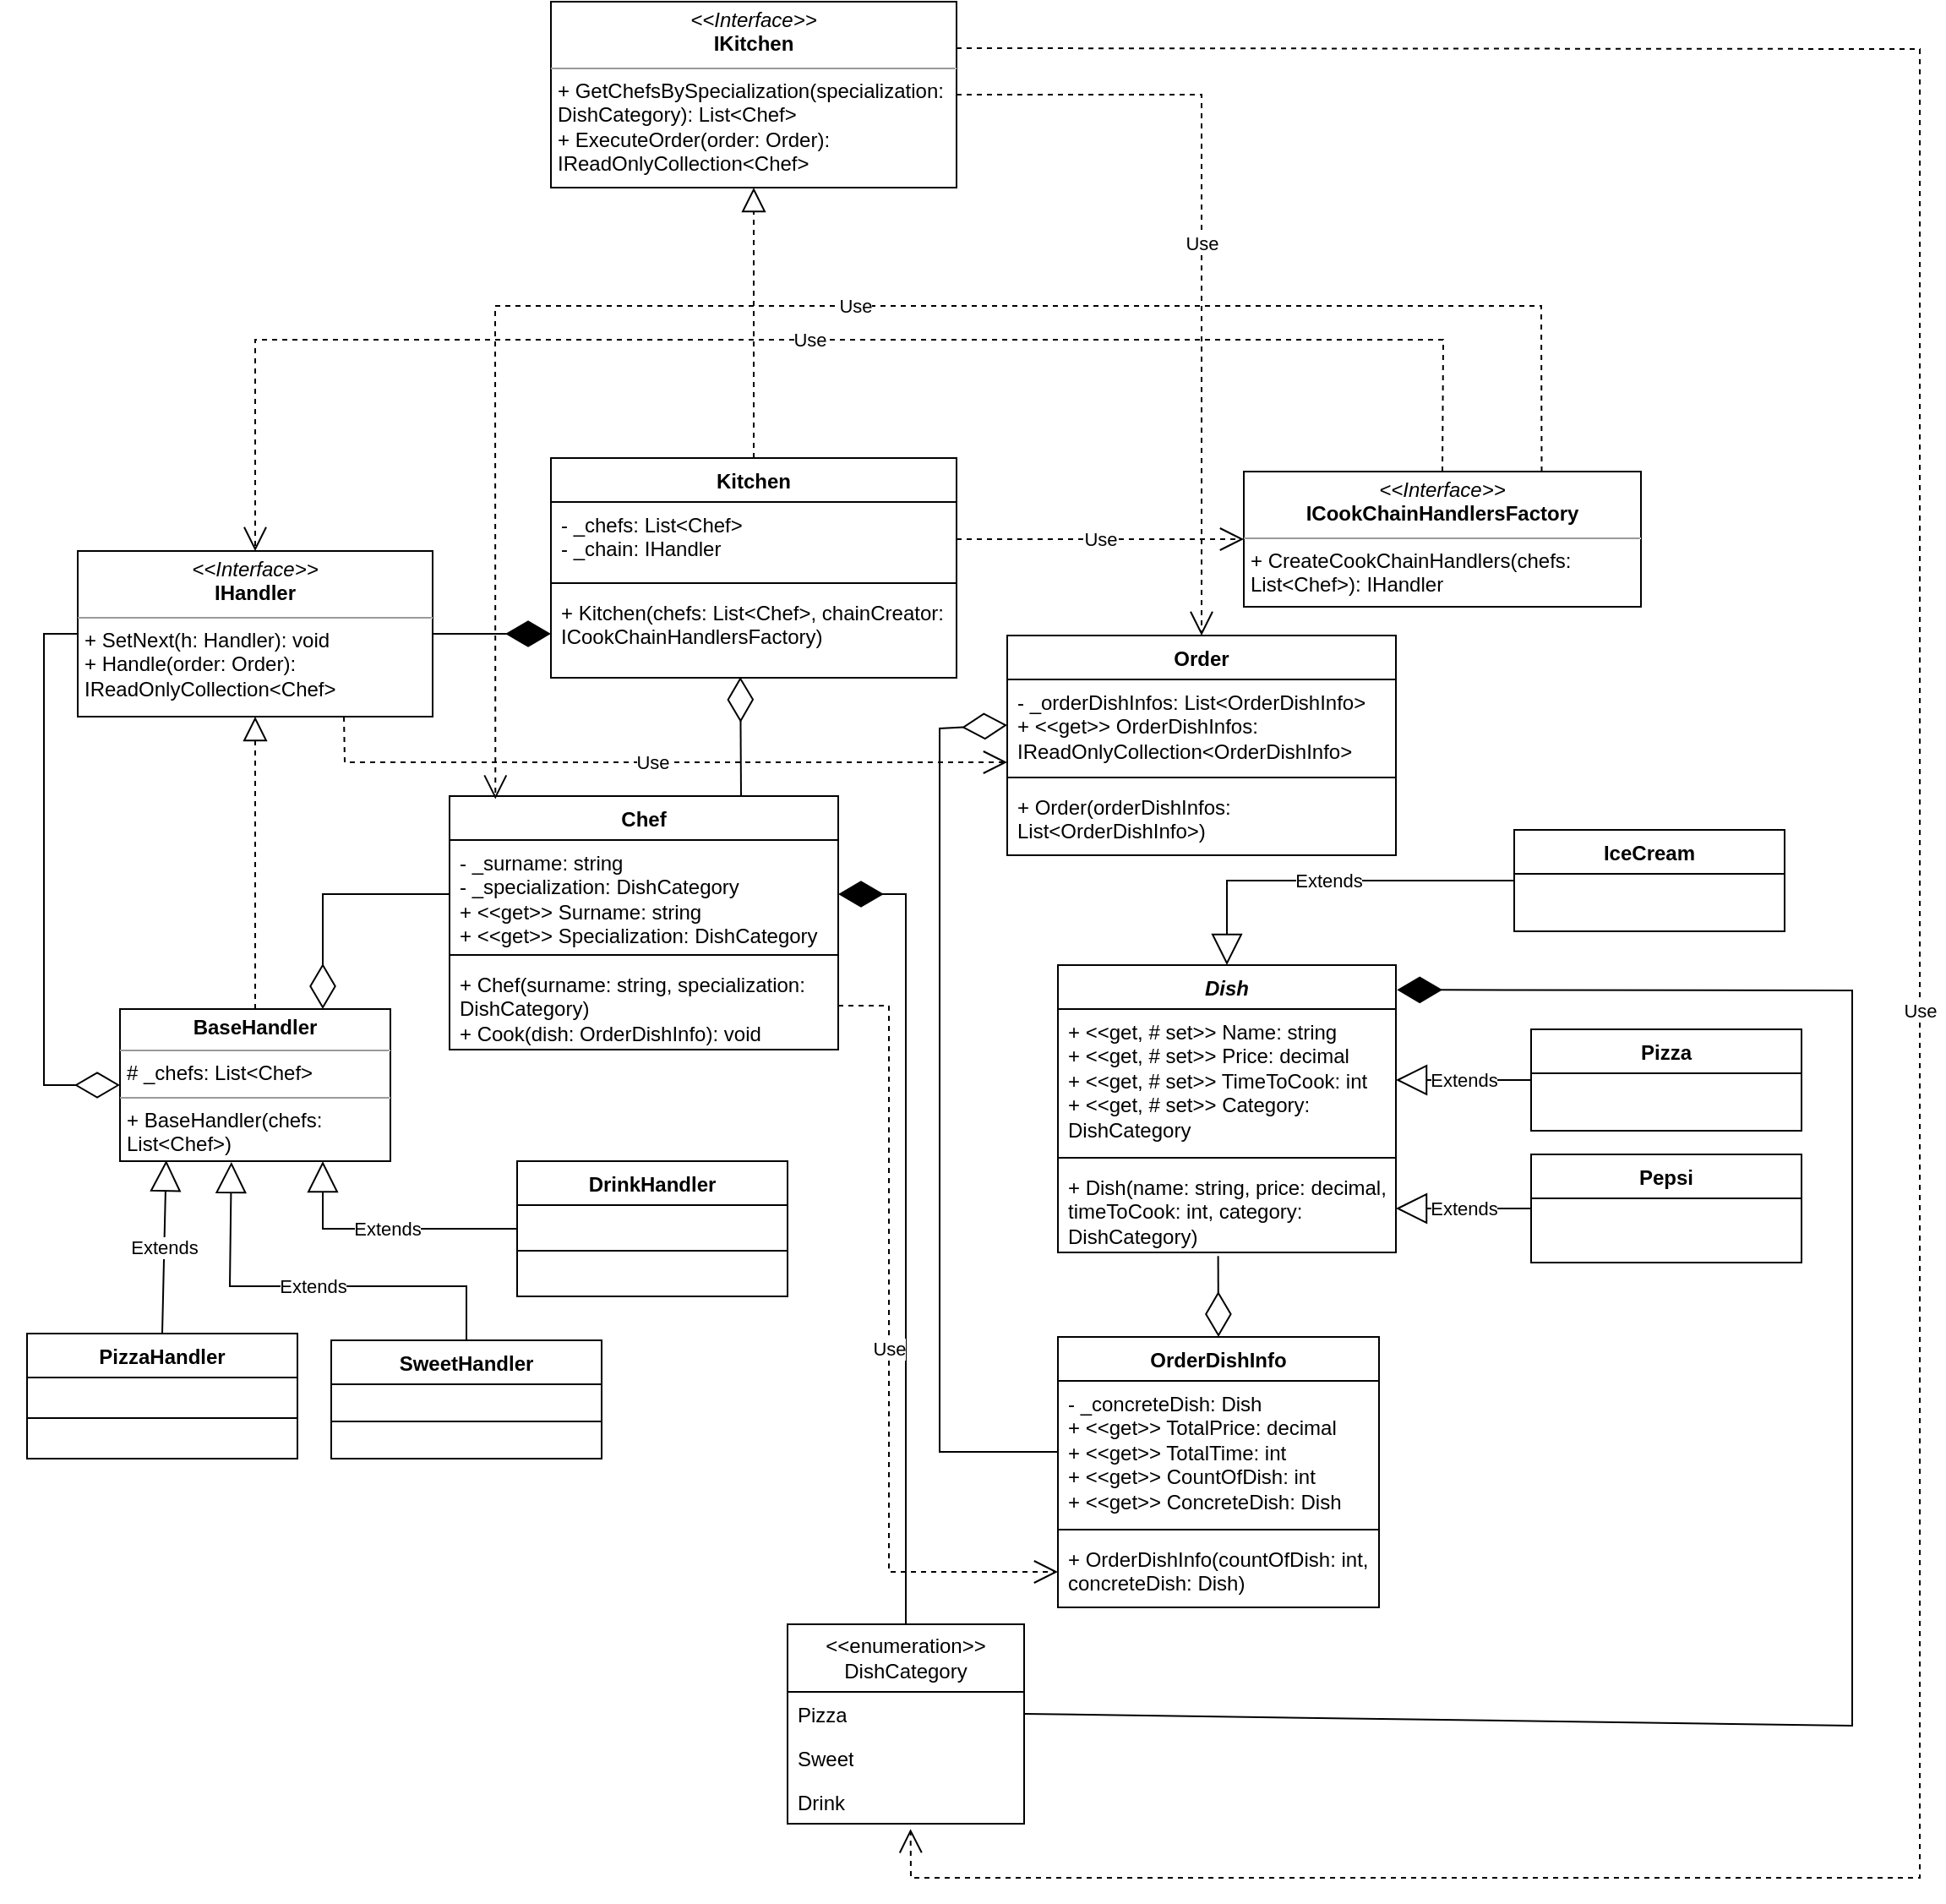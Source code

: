 <mxfile version="21.3.2" type="device">
  <diagram name="Страница 1" id="9WI7ebGdSnUaAv8R2O5D">
    <mxGraphModel dx="2547" dy="1952" grid="1" gridSize="10" guides="1" tooltips="1" connect="1" arrows="1" fold="1" page="1" pageScale="1" pageWidth="827" pageHeight="1169" math="0" shadow="0">
      <root>
        <mxCell id="0" />
        <mxCell id="1" parent="0" />
        <mxCell id="Mqgpa7f1FhENW2-aqIzJ-5" value="Chef" style="swimlane;fontStyle=1;align=center;verticalAlign=top;childLayout=stackLayout;horizontal=1;startSize=26;horizontalStack=0;resizeParent=1;resizeParentMax=0;resizeLast=0;collapsible=1;marginBottom=0;whiteSpace=wrap;html=1;" parent="1" vertex="1">
          <mxGeometry x="250" y="230" width="230" height="150" as="geometry" />
        </mxCell>
        <mxCell id="Mqgpa7f1FhENW2-aqIzJ-6" value="- _surname: string&lt;br&gt;- _specialization: DishCategory&lt;br&gt;+ &amp;lt;&amp;lt;get&amp;gt;&amp;gt; Surname: string&lt;br&gt;+ &amp;lt;&amp;lt;get&amp;gt;&amp;gt; Specialization: DishCategory" style="text;strokeColor=none;fillColor=none;align=left;verticalAlign=top;spacingLeft=4;spacingRight=4;overflow=hidden;rotatable=0;points=[[0,0.5],[1,0.5]];portConstraint=eastwest;whiteSpace=wrap;html=1;" parent="Mqgpa7f1FhENW2-aqIzJ-5" vertex="1">
          <mxGeometry y="26" width="230" height="64" as="geometry" />
        </mxCell>
        <mxCell id="Mqgpa7f1FhENW2-aqIzJ-7" value="" style="line;strokeWidth=1;fillColor=none;align=left;verticalAlign=middle;spacingTop=-1;spacingLeft=3;spacingRight=3;rotatable=0;labelPosition=right;points=[];portConstraint=eastwest;strokeColor=inherit;" parent="Mqgpa7f1FhENW2-aqIzJ-5" vertex="1">
          <mxGeometry y="90" width="230" height="8" as="geometry" />
        </mxCell>
        <mxCell id="Mqgpa7f1FhENW2-aqIzJ-8" value="+ Chef(surname: string, specialization: DishCategory)&lt;br&gt;+ Cook(dish: OrderDishInfo): void" style="text;strokeColor=none;fillColor=none;align=left;verticalAlign=top;spacingLeft=4;spacingRight=4;overflow=hidden;rotatable=0;points=[[0,0.5],[1,0.5]];portConstraint=eastwest;whiteSpace=wrap;html=1;" parent="Mqgpa7f1FhENW2-aqIzJ-5" vertex="1">
          <mxGeometry y="98" width="230" height="52" as="geometry" />
        </mxCell>
        <mxCell id="Mqgpa7f1FhENW2-aqIzJ-9" value="&lt;p style=&quot;margin:0px;margin-top:4px;text-align:center;&quot;&gt;&lt;i&gt;&amp;lt;&amp;lt;Interface&amp;gt;&amp;gt;&lt;/i&gt;&lt;br&gt;&lt;b&gt;IHandler&lt;/b&gt;&lt;/p&gt;&lt;hr size=&quot;1&quot;&gt;&lt;p style=&quot;margin:0px;margin-left:4px;&quot;&gt;+ SetNext(h: Handler): void&lt;br&gt;+ Handle(order: Order): IReadOnlyCollection&amp;lt;Chef&amp;gt;&lt;/p&gt;" style="verticalAlign=top;align=left;overflow=fill;fontSize=12;fontFamily=Helvetica;html=1;whiteSpace=wrap;" parent="1" vertex="1">
          <mxGeometry x="30" y="85" width="210" height="98" as="geometry" />
        </mxCell>
        <mxCell id="Mqgpa7f1FhENW2-aqIzJ-10" value="&lt;p style=&quot;margin:0px;margin-top:4px;text-align:center;&quot;&gt;&lt;b&gt;BaseHandler&lt;/b&gt;&lt;/p&gt;&lt;hr size=&quot;1&quot;&gt;&lt;p style=&quot;margin:0px;margin-left:4px;&quot;&gt;# _chefs: List&amp;lt;Chef&amp;gt;&lt;/p&gt;&lt;hr size=&quot;1&quot;&gt;&lt;p style=&quot;margin:0px;margin-left:4px;&quot;&gt;+ BaseHandler(chefs: List&amp;lt;Chef&amp;gt;)&lt;/p&gt;" style="verticalAlign=top;align=left;overflow=fill;fontSize=12;fontFamily=Helvetica;html=1;whiteSpace=wrap;" parent="1" vertex="1">
          <mxGeometry x="55" y="356" width="160" height="90" as="geometry" />
        </mxCell>
        <mxCell id="Mqgpa7f1FhENW2-aqIzJ-11" value="DrinkHandler" style="swimlane;fontStyle=1;align=center;verticalAlign=top;childLayout=stackLayout;horizontal=1;startSize=26;horizontalStack=0;resizeParent=1;resizeParentMax=0;resizeLast=0;collapsible=1;marginBottom=0;whiteSpace=wrap;html=1;" parent="1" vertex="1">
          <mxGeometry x="290" y="446" width="160" height="80" as="geometry" />
        </mxCell>
        <mxCell id="Mqgpa7f1FhENW2-aqIzJ-13" value="" style="line;strokeWidth=1;fillColor=none;align=left;verticalAlign=middle;spacingTop=-1;spacingLeft=3;spacingRight=3;rotatable=0;labelPosition=right;points=[];portConstraint=eastwest;strokeColor=inherit;" parent="Mqgpa7f1FhENW2-aqIzJ-11" vertex="1">
          <mxGeometry y="26" width="160" height="54" as="geometry" />
        </mxCell>
        <mxCell id="Mqgpa7f1FhENW2-aqIzJ-15" value="PizzaHandler" style="swimlane;fontStyle=1;align=center;verticalAlign=top;childLayout=stackLayout;horizontal=1;startSize=26;horizontalStack=0;resizeParent=1;resizeParentMax=0;resizeLast=0;collapsible=1;marginBottom=0;whiteSpace=wrap;html=1;" parent="1" vertex="1">
          <mxGeometry y="548" width="160" height="74" as="geometry" />
        </mxCell>
        <mxCell id="Mqgpa7f1FhENW2-aqIzJ-17" value="" style="line;strokeWidth=1;fillColor=none;align=left;verticalAlign=middle;spacingTop=-1;spacingLeft=3;spacingRight=3;rotatable=0;labelPosition=right;points=[];portConstraint=eastwest;strokeColor=inherit;" parent="Mqgpa7f1FhENW2-aqIzJ-15" vertex="1">
          <mxGeometry y="26" width="160" height="48" as="geometry" />
        </mxCell>
        <mxCell id="Mqgpa7f1FhENW2-aqIzJ-19" value="SweetHandler" style="swimlane;fontStyle=1;align=center;verticalAlign=top;childLayout=stackLayout;horizontal=1;startSize=26;horizontalStack=0;resizeParent=1;resizeParentMax=0;resizeLast=0;collapsible=1;marginBottom=0;whiteSpace=wrap;html=1;" parent="1" vertex="1">
          <mxGeometry x="180" y="552" width="160" height="70" as="geometry" />
        </mxCell>
        <mxCell id="Mqgpa7f1FhENW2-aqIzJ-21" value="" style="line;strokeWidth=1;fillColor=none;align=left;verticalAlign=middle;spacingTop=-1;spacingLeft=3;spacingRight=3;rotatable=0;labelPosition=right;points=[];portConstraint=eastwest;strokeColor=inherit;" parent="Mqgpa7f1FhENW2-aqIzJ-19" vertex="1">
          <mxGeometry y="26" width="160" height="44" as="geometry" />
        </mxCell>
        <mxCell id="Mqgpa7f1FhENW2-aqIzJ-23" value="" style="endArrow=block;dashed=1;endFill=0;endSize=12;html=1;rounded=0;exitX=0.5;exitY=0;exitDx=0;exitDy=0;entryX=0.5;entryY=1;entryDx=0;entryDy=0;" parent="1" source="Mqgpa7f1FhENW2-aqIzJ-10" target="Mqgpa7f1FhENW2-aqIzJ-9" edge="1">
          <mxGeometry width="160" relative="1" as="geometry">
            <mxPoint x="90" y="290" as="sourcePoint" />
            <mxPoint x="250" y="290" as="targetPoint" />
          </mxGeometry>
        </mxCell>
        <mxCell id="Mqgpa7f1FhENW2-aqIzJ-24" value="Extends" style="endArrow=block;endSize=16;endFill=0;html=1;rounded=0;exitX=0.5;exitY=0;exitDx=0;exitDy=0;entryX=0.171;entryY=0.994;entryDx=0;entryDy=0;entryPerimeter=0;" parent="1" source="Mqgpa7f1FhENW2-aqIzJ-15" target="Mqgpa7f1FhENW2-aqIzJ-10" edge="1">
          <mxGeometry width="160" relative="1" as="geometry">
            <mxPoint x="90" y="490" as="sourcePoint" />
            <mxPoint x="70" y="460" as="targetPoint" />
          </mxGeometry>
        </mxCell>
        <mxCell id="Mqgpa7f1FhENW2-aqIzJ-25" value="Extends" style="endArrow=block;endSize=16;endFill=0;html=1;rounded=0;exitX=0.5;exitY=0;exitDx=0;exitDy=0;entryX=0.412;entryY=1.005;entryDx=0;entryDy=0;entryPerimeter=0;" parent="1" source="Mqgpa7f1FhENW2-aqIzJ-19" target="Mqgpa7f1FhENW2-aqIzJ-10" edge="1">
          <mxGeometry width="160" relative="1" as="geometry">
            <mxPoint x="90" y="490" as="sourcePoint" />
            <mxPoint x="150" y="460" as="targetPoint" />
            <Array as="points">
              <mxPoint x="260" y="520" />
              <mxPoint x="120" y="520" />
            </Array>
          </mxGeometry>
        </mxCell>
        <mxCell id="Mqgpa7f1FhENW2-aqIzJ-26" value="Extends" style="endArrow=block;endSize=16;endFill=0;html=1;rounded=0;exitX=0;exitY=0.5;exitDx=0;exitDy=0;entryX=0.75;entryY=1;entryDx=0;entryDy=0;" parent="1" target="Mqgpa7f1FhENW2-aqIzJ-10" edge="1" source="Mqgpa7f1FhENW2-aqIzJ-11">
          <mxGeometry width="160" relative="1" as="geometry">
            <mxPoint x="360" y="399" as="sourcePoint" />
            <mxPoint x="150" y="460" as="targetPoint" />
            <Array as="points">
              <mxPoint x="175" y="486" />
            </Array>
          </mxGeometry>
        </mxCell>
        <mxCell id="Mqgpa7f1FhENW2-aqIzJ-31" value="" style="endArrow=diamondThin;endFill=0;endSize=24;html=1;rounded=0;entryX=0;entryY=0.5;entryDx=0;entryDy=0;exitX=0;exitY=0.5;exitDx=0;exitDy=0;" parent="1" source="Mqgpa7f1FhENW2-aqIzJ-9" target="Mqgpa7f1FhENW2-aqIzJ-10" edge="1">
          <mxGeometry width="160" relative="1" as="geometry">
            <mxPoint x="20" y="80" as="sourcePoint" />
            <mxPoint x="520" y="370" as="targetPoint" />
            <Array as="points">
              <mxPoint x="10" y="134" />
              <mxPoint x="10" y="401" />
            </Array>
          </mxGeometry>
        </mxCell>
        <mxCell id="Mqgpa7f1FhENW2-aqIzJ-36" value="" style="endArrow=diamondThin;endFill=0;endSize=24;html=1;rounded=0;entryX=0;entryY=0.5;entryDx=0;entryDy=0;exitX=0;exitY=0.5;exitDx=0;exitDy=0;" parent="1" source="QAf2smYP1nOFS-0eRWHx-8" target="QAf2smYP1nOFS-0eRWHx-16" edge="1">
          <mxGeometry width="160" relative="1" as="geometry">
            <mxPoint x="560" y="593.0" as="sourcePoint" />
            <mxPoint x="575" y="189" as="targetPoint" />
            <Array as="points">
              <mxPoint x="540" y="618" />
              <mxPoint x="540" y="190" />
            </Array>
          </mxGeometry>
        </mxCell>
        <mxCell id="Mqgpa7f1FhENW2-aqIzJ-37" value="Pizza" style="swimlane;fontStyle=1;align=center;verticalAlign=top;childLayout=stackLayout;horizontal=1;startSize=26;horizontalStack=0;resizeParent=1;resizeParentMax=0;resizeLast=0;collapsible=1;marginBottom=0;whiteSpace=wrap;html=1;" parent="1" vertex="1">
          <mxGeometry x="890" y="368" width="160" height="60" as="geometry" />
        </mxCell>
        <mxCell id="Mqgpa7f1FhENW2-aqIzJ-41" value="IceCream" style="swimlane;fontStyle=1;align=center;verticalAlign=top;childLayout=stackLayout;horizontal=1;startSize=26;horizontalStack=0;resizeParent=1;resizeParentMax=0;resizeLast=0;collapsible=1;marginBottom=0;whiteSpace=wrap;html=1;" parent="1" vertex="1">
          <mxGeometry x="880" y="250" width="160" height="60" as="geometry" />
        </mxCell>
        <mxCell id="Mqgpa7f1FhENW2-aqIzJ-45" value="Pepsi" style="swimlane;fontStyle=1;align=center;verticalAlign=top;childLayout=stackLayout;horizontal=1;startSize=26;horizontalStack=0;resizeParent=1;resizeParentMax=0;resizeLast=0;collapsible=1;marginBottom=0;whiteSpace=wrap;html=1;" parent="1" vertex="1">
          <mxGeometry x="890" y="442" width="160" height="64" as="geometry" />
        </mxCell>
        <mxCell id="Mqgpa7f1FhENW2-aqIzJ-49" value="Extends" style="endArrow=block;endSize=16;endFill=0;html=1;rounded=0;entryX=1;entryY=0.5;entryDx=0;entryDy=0;exitX=0;exitY=0.5;exitDx=0;exitDy=0;" parent="1" source="Mqgpa7f1FhENW2-aqIzJ-45" target="QAf2smYP1nOFS-0eRWHx-14" edge="1">
          <mxGeometry width="160" relative="1" as="geometry">
            <mxPoint x="770" y="490" as="sourcePoint" />
            <mxPoint x="760" y="420" as="targetPoint" />
          </mxGeometry>
        </mxCell>
        <mxCell id="Mqgpa7f1FhENW2-aqIzJ-50" value="Extends" style="endArrow=block;endSize=16;endFill=0;html=1;rounded=0;exitX=0;exitY=0.5;exitDx=0;exitDy=0;entryX=1;entryY=0.5;entryDx=0;entryDy=0;" parent="1" source="Mqgpa7f1FhENW2-aqIzJ-37" target="QAf2smYP1nOFS-0eRWHx-12" edge="1">
          <mxGeometry width="160" relative="1" as="geometry">
            <mxPoint x="800" y="369" as="sourcePoint" />
            <mxPoint x="760" y="363" as="targetPoint" />
          </mxGeometry>
        </mxCell>
        <mxCell id="Mqgpa7f1FhENW2-aqIzJ-52" value="Extends" style="endArrow=block;endSize=16;endFill=0;html=1;rounded=0;exitX=0;exitY=0.5;exitDx=0;exitDy=0;entryX=0.5;entryY=0;entryDx=0;entryDy=0;" parent="1" source="Mqgpa7f1FhENW2-aqIzJ-41" target="QAf2smYP1nOFS-0eRWHx-11" edge="1">
          <mxGeometry width="160" relative="1" as="geometry">
            <mxPoint x="799.84" y="267.19" as="sourcePoint" />
            <mxPoint x="680" y="300" as="targetPoint" />
            <Array as="points">
              <mxPoint x="710" y="280" />
            </Array>
          </mxGeometry>
        </mxCell>
        <mxCell id="Mqgpa7f1FhENW2-aqIzJ-69" value="" style="endArrow=diamondThin;endFill=0;endSize=24;html=1;rounded=0;entryX=0.5;entryY=0;entryDx=0;entryDy=0;exitX=0.474;exitY=1.042;exitDx=0;exitDy=0;exitPerimeter=0;" parent="1" source="QAf2smYP1nOFS-0eRWHx-14" target="QAf2smYP1nOFS-0eRWHx-7" edge="1">
          <mxGeometry width="160" relative="1" as="geometry">
            <mxPoint x="680" y="460" as="sourcePoint" />
            <mxPoint x="640" y="530" as="targetPoint" />
          </mxGeometry>
        </mxCell>
        <mxCell id="Mqgpa7f1FhENW2-aqIzJ-75" value="&amp;lt;&amp;lt;enumeration&amp;gt;&amp;gt;&lt;br&gt;DishCategory" style="swimlane;fontStyle=0;childLayout=stackLayout;horizontal=1;startSize=40;fillColor=none;horizontalStack=0;resizeParent=1;resizeParentMax=0;resizeLast=0;collapsible=1;marginBottom=0;whiteSpace=wrap;html=1;" parent="1" vertex="1">
          <mxGeometry x="450" y="720" width="140" height="118" as="geometry" />
        </mxCell>
        <mxCell id="Mqgpa7f1FhENW2-aqIzJ-76" value="Pizza" style="text;strokeColor=none;fillColor=none;align=left;verticalAlign=top;spacingLeft=4;spacingRight=4;overflow=hidden;rotatable=0;points=[[0,0.5],[1,0.5]];portConstraint=eastwest;whiteSpace=wrap;html=1;" parent="Mqgpa7f1FhENW2-aqIzJ-75" vertex="1">
          <mxGeometry y="40" width="140" height="26" as="geometry" />
        </mxCell>
        <mxCell id="Mqgpa7f1FhENW2-aqIzJ-77" value="Sweet" style="text;strokeColor=none;fillColor=none;align=left;verticalAlign=top;spacingLeft=4;spacingRight=4;overflow=hidden;rotatable=0;points=[[0,0.5],[1,0.5]];portConstraint=eastwest;whiteSpace=wrap;html=1;" parent="Mqgpa7f1FhENW2-aqIzJ-75" vertex="1">
          <mxGeometry y="66" width="140" height="26" as="geometry" />
        </mxCell>
        <mxCell id="Mqgpa7f1FhENW2-aqIzJ-78" value="Drink" style="text;strokeColor=none;fillColor=none;align=left;verticalAlign=top;spacingLeft=4;spacingRight=4;overflow=hidden;rotatable=0;points=[[0,0.5],[1,0.5]];portConstraint=eastwest;whiteSpace=wrap;html=1;" parent="Mqgpa7f1FhENW2-aqIzJ-75" vertex="1">
          <mxGeometry y="92" width="140" height="26" as="geometry" />
        </mxCell>
        <mxCell id="QAf2smYP1nOFS-0eRWHx-2" value="Kitchen" style="swimlane;fontStyle=1;align=center;verticalAlign=top;childLayout=stackLayout;horizontal=1;startSize=26;horizontalStack=0;resizeParent=1;resizeParentMax=0;resizeLast=0;collapsible=1;marginBottom=0;whiteSpace=wrap;html=1;" vertex="1" parent="1">
          <mxGeometry x="310" y="30" width="240" height="130" as="geometry" />
        </mxCell>
        <mxCell id="QAf2smYP1nOFS-0eRWHx-3" value="- _chefs: List&amp;lt;Chef&amp;gt;&lt;br style=&quot;border-color: var(--border-color);&quot;&gt;- _chain: IHandler" style="text;strokeColor=none;fillColor=none;align=left;verticalAlign=top;spacingLeft=4;spacingRight=4;overflow=hidden;rotatable=0;points=[[0,0.5],[1,0.5]];portConstraint=eastwest;whiteSpace=wrap;html=1;" vertex="1" parent="QAf2smYP1nOFS-0eRWHx-2">
          <mxGeometry y="26" width="240" height="44" as="geometry" />
        </mxCell>
        <mxCell id="QAf2smYP1nOFS-0eRWHx-4" value="" style="line;strokeWidth=1;fillColor=none;align=left;verticalAlign=middle;spacingTop=-1;spacingLeft=3;spacingRight=3;rotatable=0;labelPosition=right;points=[];portConstraint=eastwest;strokeColor=inherit;" vertex="1" parent="QAf2smYP1nOFS-0eRWHx-2">
          <mxGeometry y="70" width="240" height="8" as="geometry" />
        </mxCell>
        <mxCell id="QAf2smYP1nOFS-0eRWHx-5" value="+ Kitchen(chefs: List&amp;lt;Chef&amp;gt;, chainCreator: ICookChainHandlersFactory)" style="text;strokeColor=none;fillColor=none;align=left;verticalAlign=top;spacingLeft=4;spacingRight=4;overflow=hidden;rotatable=0;points=[[0,0.5],[1,0.5]];portConstraint=eastwest;whiteSpace=wrap;html=1;" vertex="1" parent="QAf2smYP1nOFS-0eRWHx-2">
          <mxGeometry y="78" width="240" height="52" as="geometry" />
        </mxCell>
        <mxCell id="QAf2smYP1nOFS-0eRWHx-6" value="&lt;p style=&quot;margin:0px;margin-top:4px;text-align:center;&quot;&gt;&lt;i&gt;&amp;lt;&amp;lt;Interface&amp;gt;&amp;gt;&lt;/i&gt;&lt;br&gt;&lt;b&gt;ICookChainHandlersFactory&lt;/b&gt;&lt;/p&gt;&lt;hr size=&quot;1&quot;&gt;&lt;p style=&quot;margin:0px;margin-left:4px;&quot;&gt;+ CreateCookChainHandlers(chefs: List&amp;lt;Chef&amp;gt;): IHandler&lt;br&gt;&lt;/p&gt;" style="verticalAlign=top;align=left;overflow=fill;fontSize=12;fontFamily=Helvetica;html=1;whiteSpace=wrap;" vertex="1" parent="1">
          <mxGeometry x="720" y="38" width="235" height="80" as="geometry" />
        </mxCell>
        <mxCell id="QAf2smYP1nOFS-0eRWHx-7" value="OrderDishInfo" style="swimlane;fontStyle=1;align=center;verticalAlign=top;childLayout=stackLayout;horizontal=1;startSize=26;horizontalStack=0;resizeParent=1;resizeParentMax=0;resizeLast=0;collapsible=1;marginBottom=0;whiteSpace=wrap;html=1;" vertex="1" parent="1">
          <mxGeometry x="610" y="550" width="190" height="160" as="geometry" />
        </mxCell>
        <mxCell id="QAf2smYP1nOFS-0eRWHx-8" value="- _concreteDish: Dish&lt;br style=&quot;border-color: var(--border-color);&quot;&gt;+ &amp;lt;&amp;lt;get&amp;gt;&amp;gt; TotalPrice: decimal&lt;br&gt;+ &amp;lt;&amp;lt;get&amp;gt;&amp;gt; TotalTime: int&lt;br&gt;+ &amp;lt;&amp;lt;get&amp;gt;&amp;gt; CountOfDish: int&lt;br&gt;+ &amp;lt;&amp;lt;get&amp;gt;&amp;gt; ConcreteDish: Dish&amp;nbsp;" style="text;strokeColor=none;fillColor=none;align=left;verticalAlign=top;spacingLeft=4;spacingRight=4;overflow=hidden;rotatable=0;points=[[0,0.5],[1,0.5]];portConstraint=eastwest;whiteSpace=wrap;html=1;" vertex="1" parent="QAf2smYP1nOFS-0eRWHx-7">
          <mxGeometry y="26" width="190" height="84" as="geometry" />
        </mxCell>
        <mxCell id="QAf2smYP1nOFS-0eRWHx-9" value="" style="line;strokeWidth=1;fillColor=none;align=left;verticalAlign=middle;spacingTop=-1;spacingLeft=3;spacingRight=3;rotatable=0;labelPosition=right;points=[];portConstraint=eastwest;strokeColor=inherit;" vertex="1" parent="QAf2smYP1nOFS-0eRWHx-7">
          <mxGeometry y="110" width="190" height="8" as="geometry" />
        </mxCell>
        <mxCell id="QAf2smYP1nOFS-0eRWHx-10" value="+ OrderDishInfo(countOfDish: int, concreteDish: Dish)" style="text;strokeColor=none;fillColor=none;align=left;verticalAlign=top;spacingLeft=4;spacingRight=4;overflow=hidden;rotatable=0;points=[[0,0.5],[1,0.5]];portConstraint=eastwest;whiteSpace=wrap;html=1;" vertex="1" parent="QAf2smYP1nOFS-0eRWHx-7">
          <mxGeometry y="118" width="190" height="42" as="geometry" />
        </mxCell>
        <mxCell id="QAf2smYP1nOFS-0eRWHx-11" value="&lt;i&gt;Dish&lt;/i&gt;" style="swimlane;fontStyle=1;align=center;verticalAlign=top;childLayout=stackLayout;horizontal=1;startSize=26;horizontalStack=0;resizeParent=1;resizeParentMax=0;resizeLast=0;collapsible=1;marginBottom=0;whiteSpace=wrap;html=1;" vertex="1" parent="1">
          <mxGeometry x="610" y="330" width="200" height="170" as="geometry" />
        </mxCell>
        <mxCell id="QAf2smYP1nOFS-0eRWHx-12" value="+ &amp;lt;&amp;lt;get, # set&amp;gt;&amp;gt; Name: string&lt;br&gt;+ &amp;lt;&amp;lt;get, # set&amp;gt;&amp;gt; Price: decimal&lt;br&gt;+ &amp;lt;&amp;lt;get, # set&amp;gt;&amp;gt; TimeToCook: int&lt;br&gt;+ &amp;lt;&amp;lt;get, # set&amp;gt;&amp;gt; Category: DishCategory" style="text;strokeColor=none;fillColor=none;align=left;verticalAlign=top;spacingLeft=4;spacingRight=4;overflow=hidden;rotatable=0;points=[[0,0.5],[1,0.5]];portConstraint=eastwest;whiteSpace=wrap;html=1;" vertex="1" parent="QAf2smYP1nOFS-0eRWHx-11">
          <mxGeometry y="26" width="200" height="84" as="geometry" />
        </mxCell>
        <mxCell id="QAf2smYP1nOFS-0eRWHx-13" value="" style="line;strokeWidth=1;fillColor=none;align=left;verticalAlign=middle;spacingTop=-1;spacingLeft=3;spacingRight=3;rotatable=0;labelPosition=right;points=[];portConstraint=eastwest;strokeColor=inherit;" vertex="1" parent="QAf2smYP1nOFS-0eRWHx-11">
          <mxGeometry y="110" width="200" height="8" as="geometry" />
        </mxCell>
        <mxCell id="QAf2smYP1nOFS-0eRWHx-14" value="+ Dish(name: string, price: decimal, timeToCook: int, category: DishCategory)" style="text;strokeColor=none;fillColor=none;align=left;verticalAlign=top;spacingLeft=4;spacingRight=4;overflow=hidden;rotatable=0;points=[[0,0.5],[1,0.5]];portConstraint=eastwest;whiteSpace=wrap;html=1;" vertex="1" parent="QAf2smYP1nOFS-0eRWHx-11">
          <mxGeometry y="118" width="200" height="52" as="geometry" />
        </mxCell>
        <mxCell id="QAf2smYP1nOFS-0eRWHx-15" value="Order" style="swimlane;fontStyle=1;align=center;verticalAlign=top;childLayout=stackLayout;horizontal=1;startSize=26;horizontalStack=0;resizeParent=1;resizeParentMax=0;resizeLast=0;collapsible=1;marginBottom=0;whiteSpace=wrap;html=1;" vertex="1" parent="1">
          <mxGeometry x="580" y="135" width="230" height="130" as="geometry" />
        </mxCell>
        <mxCell id="QAf2smYP1nOFS-0eRWHx-16" value="- _orderDishInfos: List&amp;lt;OrderDishInfo&amp;gt;&lt;br&gt;+ &amp;lt;&amp;lt;get&amp;gt;&amp;gt; OrderDishInfos: IReadOnlyCollection&amp;lt;OrderDishInfo&amp;gt;" style="text;strokeColor=none;fillColor=none;align=left;verticalAlign=top;spacingLeft=4;spacingRight=4;overflow=hidden;rotatable=0;points=[[0,0.5],[1,0.5]];portConstraint=eastwest;whiteSpace=wrap;html=1;" vertex="1" parent="QAf2smYP1nOFS-0eRWHx-15">
          <mxGeometry y="26" width="230" height="54" as="geometry" />
        </mxCell>
        <mxCell id="QAf2smYP1nOFS-0eRWHx-17" value="" style="line;strokeWidth=1;fillColor=none;align=left;verticalAlign=middle;spacingTop=-1;spacingLeft=3;spacingRight=3;rotatable=0;labelPosition=right;points=[];portConstraint=eastwest;strokeColor=inherit;" vertex="1" parent="QAf2smYP1nOFS-0eRWHx-15">
          <mxGeometry y="80" width="230" height="8" as="geometry" />
        </mxCell>
        <mxCell id="QAf2smYP1nOFS-0eRWHx-18" value="+ Order(orderDishInfos: List&amp;lt;OrderDishInfo&amp;gt;)" style="text;strokeColor=none;fillColor=none;align=left;verticalAlign=top;spacingLeft=4;spacingRight=4;overflow=hidden;rotatable=0;points=[[0,0.5],[1,0.5]];portConstraint=eastwest;whiteSpace=wrap;html=1;" vertex="1" parent="QAf2smYP1nOFS-0eRWHx-15">
          <mxGeometry y="88" width="230" height="42" as="geometry" />
        </mxCell>
        <mxCell id="QAf2smYP1nOFS-0eRWHx-19" value="" style="endArrow=diamondThin;endFill=1;endSize=24;html=1;rounded=0;entryX=1.003;entryY=0.086;entryDx=0;entryDy=0;entryPerimeter=0;exitX=1;exitY=0.5;exitDx=0;exitDy=0;" edge="1" parent="1" source="Mqgpa7f1FhENW2-aqIzJ-76" target="QAf2smYP1nOFS-0eRWHx-11">
          <mxGeometry width="160" relative="1" as="geometry">
            <mxPoint x="1090" y="840" as="sourcePoint" />
            <mxPoint x="860" y="350" as="targetPoint" />
            <Array as="points">
              <mxPoint x="1080" y="780" />
              <mxPoint x="1080" y="345" />
            </Array>
          </mxGeometry>
        </mxCell>
        <mxCell id="QAf2smYP1nOFS-0eRWHx-21" value="Use" style="endArrow=open;endSize=12;dashed=1;html=1;rounded=0;entryX=0;entryY=0.5;entryDx=0;entryDy=0;exitX=1;exitY=0.5;exitDx=0;exitDy=0;" edge="1" parent="1" source="QAf2smYP1nOFS-0eRWHx-3" target="QAf2smYP1nOFS-0eRWHx-6">
          <mxGeometry width="160" relative="1" as="geometry">
            <mxPoint x="300" y="170" as="sourcePoint" />
            <mxPoint x="460" y="170" as="targetPoint" />
          </mxGeometry>
        </mxCell>
        <mxCell id="QAf2smYP1nOFS-0eRWHx-23" value="" style="endArrow=diamondThin;endFill=1;endSize=24;html=1;rounded=0;entryX=0;entryY=0.5;entryDx=0;entryDy=0;exitX=1;exitY=0.5;exitDx=0;exitDy=0;" edge="1" parent="1" source="Mqgpa7f1FhENW2-aqIzJ-9" target="QAf2smYP1nOFS-0eRWHx-5">
          <mxGeometry width="160" relative="1" as="geometry">
            <mxPoint x="300" y="250" as="sourcePoint" />
            <mxPoint x="460" y="250" as="targetPoint" />
          </mxGeometry>
        </mxCell>
        <mxCell id="QAf2smYP1nOFS-0eRWHx-25" value="" style="endArrow=diamondThin;endFill=1;endSize=24;html=1;rounded=0;entryX=1;entryY=0.5;entryDx=0;entryDy=0;exitX=0.5;exitY=0;exitDx=0;exitDy=0;" edge="1" parent="1" source="Mqgpa7f1FhENW2-aqIzJ-75" target="Mqgpa7f1FhENW2-aqIzJ-6">
          <mxGeometry width="160" relative="1" as="geometry">
            <mxPoint x="520" y="290" as="sourcePoint" />
            <mxPoint x="640" y="330" as="targetPoint" />
            <Array as="points">
              <mxPoint x="520" y="288" />
            </Array>
          </mxGeometry>
        </mxCell>
        <mxCell id="QAf2smYP1nOFS-0eRWHx-27" value="" style="endArrow=diamondThin;endFill=0;endSize=24;html=1;rounded=0;entryX=0.75;entryY=0;entryDx=0;entryDy=0;exitX=0;exitY=0.5;exitDx=0;exitDy=0;" edge="1" parent="1" source="Mqgpa7f1FhENW2-aqIzJ-6" target="Mqgpa7f1FhENW2-aqIzJ-10">
          <mxGeometry width="160" relative="1" as="geometry">
            <mxPoint x="540" y="290" as="sourcePoint" />
            <mxPoint x="700" y="290" as="targetPoint" />
            <Array as="points">
              <mxPoint x="175" y="288" />
            </Array>
          </mxGeometry>
        </mxCell>
        <mxCell id="QAf2smYP1nOFS-0eRWHx-28" value="Use" style="endArrow=open;endSize=12;dashed=1;html=1;rounded=0;exitX=1;exitY=0.5;exitDx=0;exitDy=0;" edge="1" parent="1" source="Mqgpa7f1FhENW2-aqIzJ-8" target="QAf2smYP1nOFS-0eRWHx-10">
          <mxGeometry width="160" relative="1" as="geometry">
            <mxPoint x="540" y="530" as="sourcePoint" />
            <mxPoint x="350" y="680" as="targetPoint" />
            <Array as="points">
              <mxPoint x="510" y="354" />
              <mxPoint x="510" y="689" />
            </Array>
          </mxGeometry>
        </mxCell>
        <mxCell id="QAf2smYP1nOFS-0eRWHx-29" value="Use" style="endArrow=open;endSize=12;dashed=1;html=1;rounded=0;entryX=0.52;entryY=1.118;entryDx=0;entryDy=0;entryPerimeter=0;exitX=1;exitY=0.25;exitDx=0;exitDy=0;" edge="1" parent="1" source="QAf2smYP1nOFS-0eRWHx-40" target="Mqgpa7f1FhENW2-aqIzJ-78">
          <mxGeometry width="160" relative="1" as="geometry">
            <mxPoint x="1120" y="-200" as="sourcePoint" />
            <mxPoint x="500" y="880" as="targetPoint" />
            <Array as="points">
              <mxPoint x="1120" y="-212" />
              <mxPoint x="1120" y="870" />
              <mxPoint x="523" y="870" />
            </Array>
          </mxGeometry>
        </mxCell>
        <mxCell id="QAf2smYP1nOFS-0eRWHx-31" value="Use" style="endArrow=open;endSize=12;dashed=1;html=1;rounded=0;exitX=1;exitY=0.5;exitDx=0;exitDy=0;entryX=0.5;entryY=0;entryDx=0;entryDy=0;" edge="1" parent="1" source="QAf2smYP1nOFS-0eRWHx-40" target="QAf2smYP1nOFS-0eRWHx-15">
          <mxGeometry width="160" relative="1" as="geometry">
            <mxPoint x="540" y="530" as="sourcePoint" />
            <mxPoint x="690" y="100" as="targetPoint" />
            <Array as="points">
              <mxPoint x="695" y="-185" />
              <mxPoint x="695" y="100" />
            </Array>
          </mxGeometry>
        </mxCell>
        <mxCell id="QAf2smYP1nOFS-0eRWHx-33" value="Use" style="endArrow=open;endSize=12;dashed=1;html=1;rounded=0;exitX=0.75;exitY=1;exitDx=0;exitDy=0;" edge="1" parent="1" source="Mqgpa7f1FhENW2-aqIzJ-9">
          <mxGeometry width="160" relative="1" as="geometry">
            <mxPoint x="440" y="310" as="sourcePoint" />
            <mxPoint x="580" y="210" as="targetPoint" />
            <Array as="points">
              <mxPoint x="188" y="210" />
            </Array>
          </mxGeometry>
        </mxCell>
        <mxCell id="QAf2smYP1nOFS-0eRWHx-35" value="Use" style="endArrow=open;endSize=12;dashed=1;html=1;rounded=0;exitX=0.5;exitY=0;exitDx=0;exitDy=0;entryX=0.5;entryY=0;entryDx=0;entryDy=0;" edge="1" parent="1" source="QAf2smYP1nOFS-0eRWHx-6" target="Mqgpa7f1FhENW2-aqIzJ-9">
          <mxGeometry width="160" relative="1" as="geometry">
            <mxPoint x="630" y="230" as="sourcePoint" />
            <mxPoint x="60" y="-40" as="targetPoint" />
            <Array as="points">
              <mxPoint x="838" y="-40" />
              <mxPoint x="135" y="-40" />
            </Array>
          </mxGeometry>
        </mxCell>
        <mxCell id="QAf2smYP1nOFS-0eRWHx-37" value="Use" style="endArrow=open;endSize=12;dashed=1;html=1;rounded=0;exitX=0.75;exitY=0;exitDx=0;exitDy=0;entryX=0.118;entryY=0.012;entryDx=0;entryDy=0;entryPerimeter=0;" edge="1" parent="1" source="QAf2smYP1nOFS-0eRWHx-6" target="Mqgpa7f1FhENW2-aqIzJ-5">
          <mxGeometry width="160" relative="1" as="geometry">
            <mxPoint x="630" y="230" as="sourcePoint" />
            <mxPoint x="240" y="-60" as="targetPoint" />
            <Array as="points">
              <mxPoint x="896" y="-60" />
              <mxPoint x="277" y="-60" />
            </Array>
          </mxGeometry>
        </mxCell>
        <mxCell id="QAf2smYP1nOFS-0eRWHx-39" value="" style="endArrow=diamondThin;endFill=0;endSize=24;html=1;rounded=0;entryX=0.467;entryY=0.99;entryDx=0;entryDy=0;entryPerimeter=0;exitX=0.75;exitY=0;exitDx=0;exitDy=0;" edge="1" parent="1" source="Mqgpa7f1FhENW2-aqIzJ-5" target="QAf2smYP1nOFS-0eRWHx-5">
          <mxGeometry width="160" relative="1" as="geometry">
            <mxPoint x="630" y="230" as="sourcePoint" />
            <mxPoint x="790" y="230" as="targetPoint" />
          </mxGeometry>
        </mxCell>
        <mxCell id="QAf2smYP1nOFS-0eRWHx-40" value="&lt;p style=&quot;margin:0px;margin-top:4px;text-align:center;&quot;&gt;&lt;i&gt;&amp;lt;&amp;lt;Interface&amp;gt;&amp;gt;&lt;/i&gt;&lt;br&gt;&lt;b&gt;IKitchen&lt;/b&gt;&lt;/p&gt;&lt;hr size=&quot;1&quot;&gt;&lt;p style=&quot;margin:0px;margin-left:4px;&quot;&gt;+ GetChefsBySpecialization(specialization: DishCategory): List&amp;lt;Chef&amp;gt;&lt;br style=&quot;border-color: var(--border-color);&quot;&gt;+ ExecuteOrder(order: Order): IReadOnlyCollection&amp;lt;Chef&amp;gt;&lt;br&gt;&lt;/p&gt;" style="verticalAlign=top;align=left;overflow=fill;fontSize=12;fontFamily=Helvetica;html=1;whiteSpace=wrap;" vertex="1" parent="1">
          <mxGeometry x="310" y="-240" width="240" height="110" as="geometry" />
        </mxCell>
        <mxCell id="QAf2smYP1nOFS-0eRWHx-41" value="" style="endArrow=block;dashed=1;endFill=0;endSize=12;html=1;rounded=0;entryX=0.5;entryY=1;entryDx=0;entryDy=0;exitX=0.5;exitY=0;exitDx=0;exitDy=0;" edge="1" parent="1" source="QAf2smYP1nOFS-0eRWHx-2" target="QAf2smYP1nOFS-0eRWHx-40">
          <mxGeometry width="160" relative="1" as="geometry">
            <mxPoint x="310" y="70" as="sourcePoint" />
            <mxPoint x="470" y="70" as="targetPoint" />
          </mxGeometry>
        </mxCell>
      </root>
    </mxGraphModel>
  </diagram>
</mxfile>
